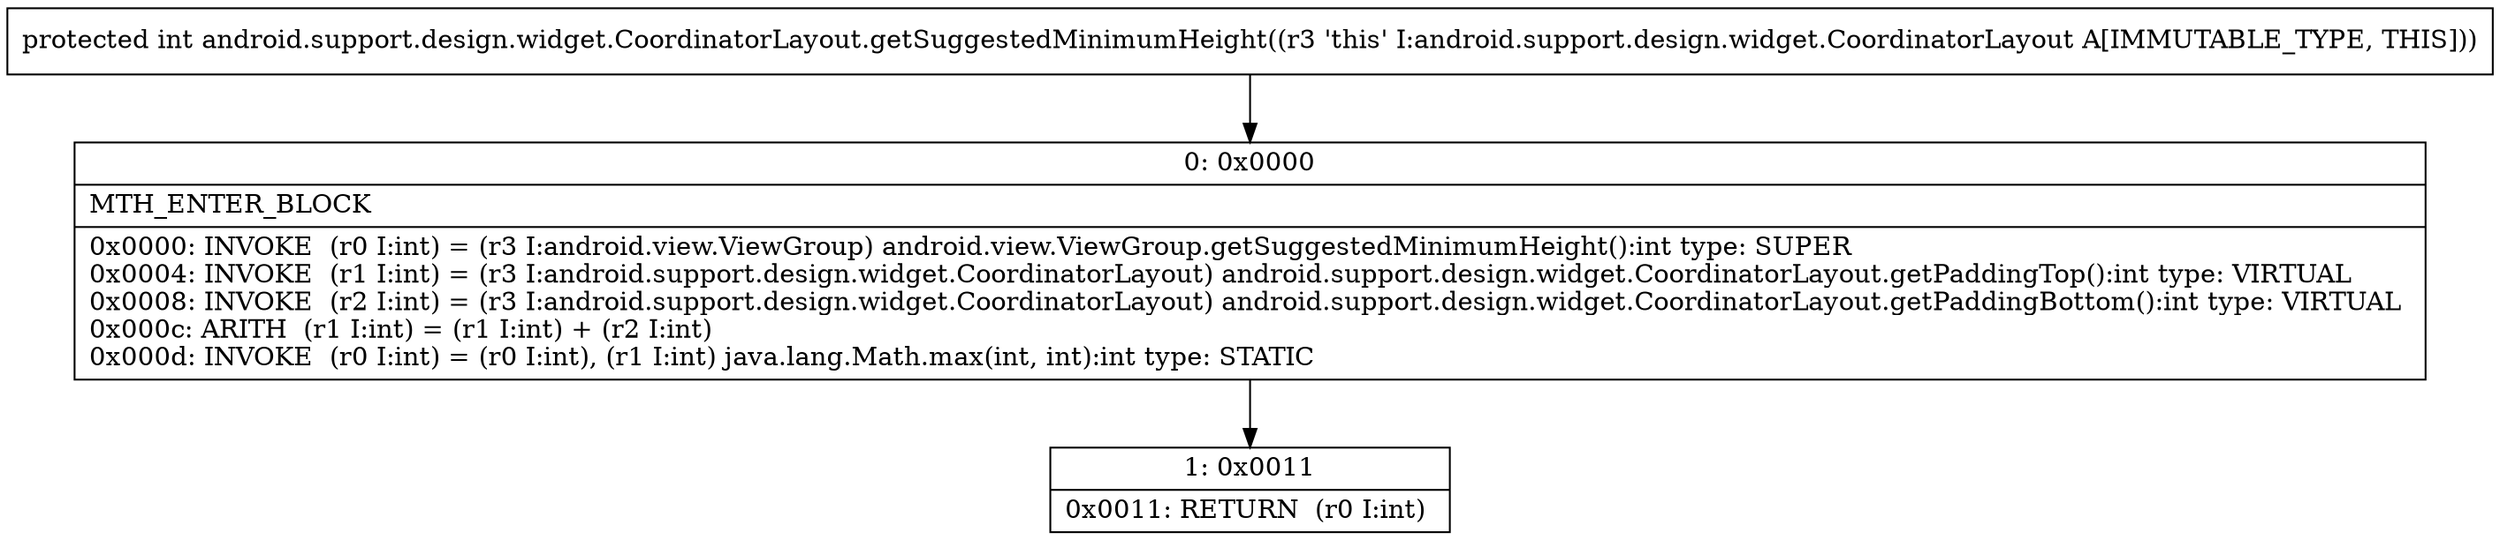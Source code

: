digraph "CFG forandroid.support.design.widget.CoordinatorLayout.getSuggestedMinimumHeight()I" {
Node_0 [shape=record,label="{0\:\ 0x0000|MTH_ENTER_BLOCK\l|0x0000: INVOKE  (r0 I:int) = (r3 I:android.view.ViewGroup) android.view.ViewGroup.getSuggestedMinimumHeight():int type: SUPER \l0x0004: INVOKE  (r1 I:int) = (r3 I:android.support.design.widget.CoordinatorLayout) android.support.design.widget.CoordinatorLayout.getPaddingTop():int type: VIRTUAL \l0x0008: INVOKE  (r2 I:int) = (r3 I:android.support.design.widget.CoordinatorLayout) android.support.design.widget.CoordinatorLayout.getPaddingBottom():int type: VIRTUAL \l0x000c: ARITH  (r1 I:int) = (r1 I:int) + (r2 I:int) \l0x000d: INVOKE  (r0 I:int) = (r0 I:int), (r1 I:int) java.lang.Math.max(int, int):int type: STATIC \l}"];
Node_1 [shape=record,label="{1\:\ 0x0011|0x0011: RETURN  (r0 I:int) \l}"];
MethodNode[shape=record,label="{protected int android.support.design.widget.CoordinatorLayout.getSuggestedMinimumHeight((r3 'this' I:android.support.design.widget.CoordinatorLayout A[IMMUTABLE_TYPE, THIS])) }"];
MethodNode -> Node_0;
Node_0 -> Node_1;
}

